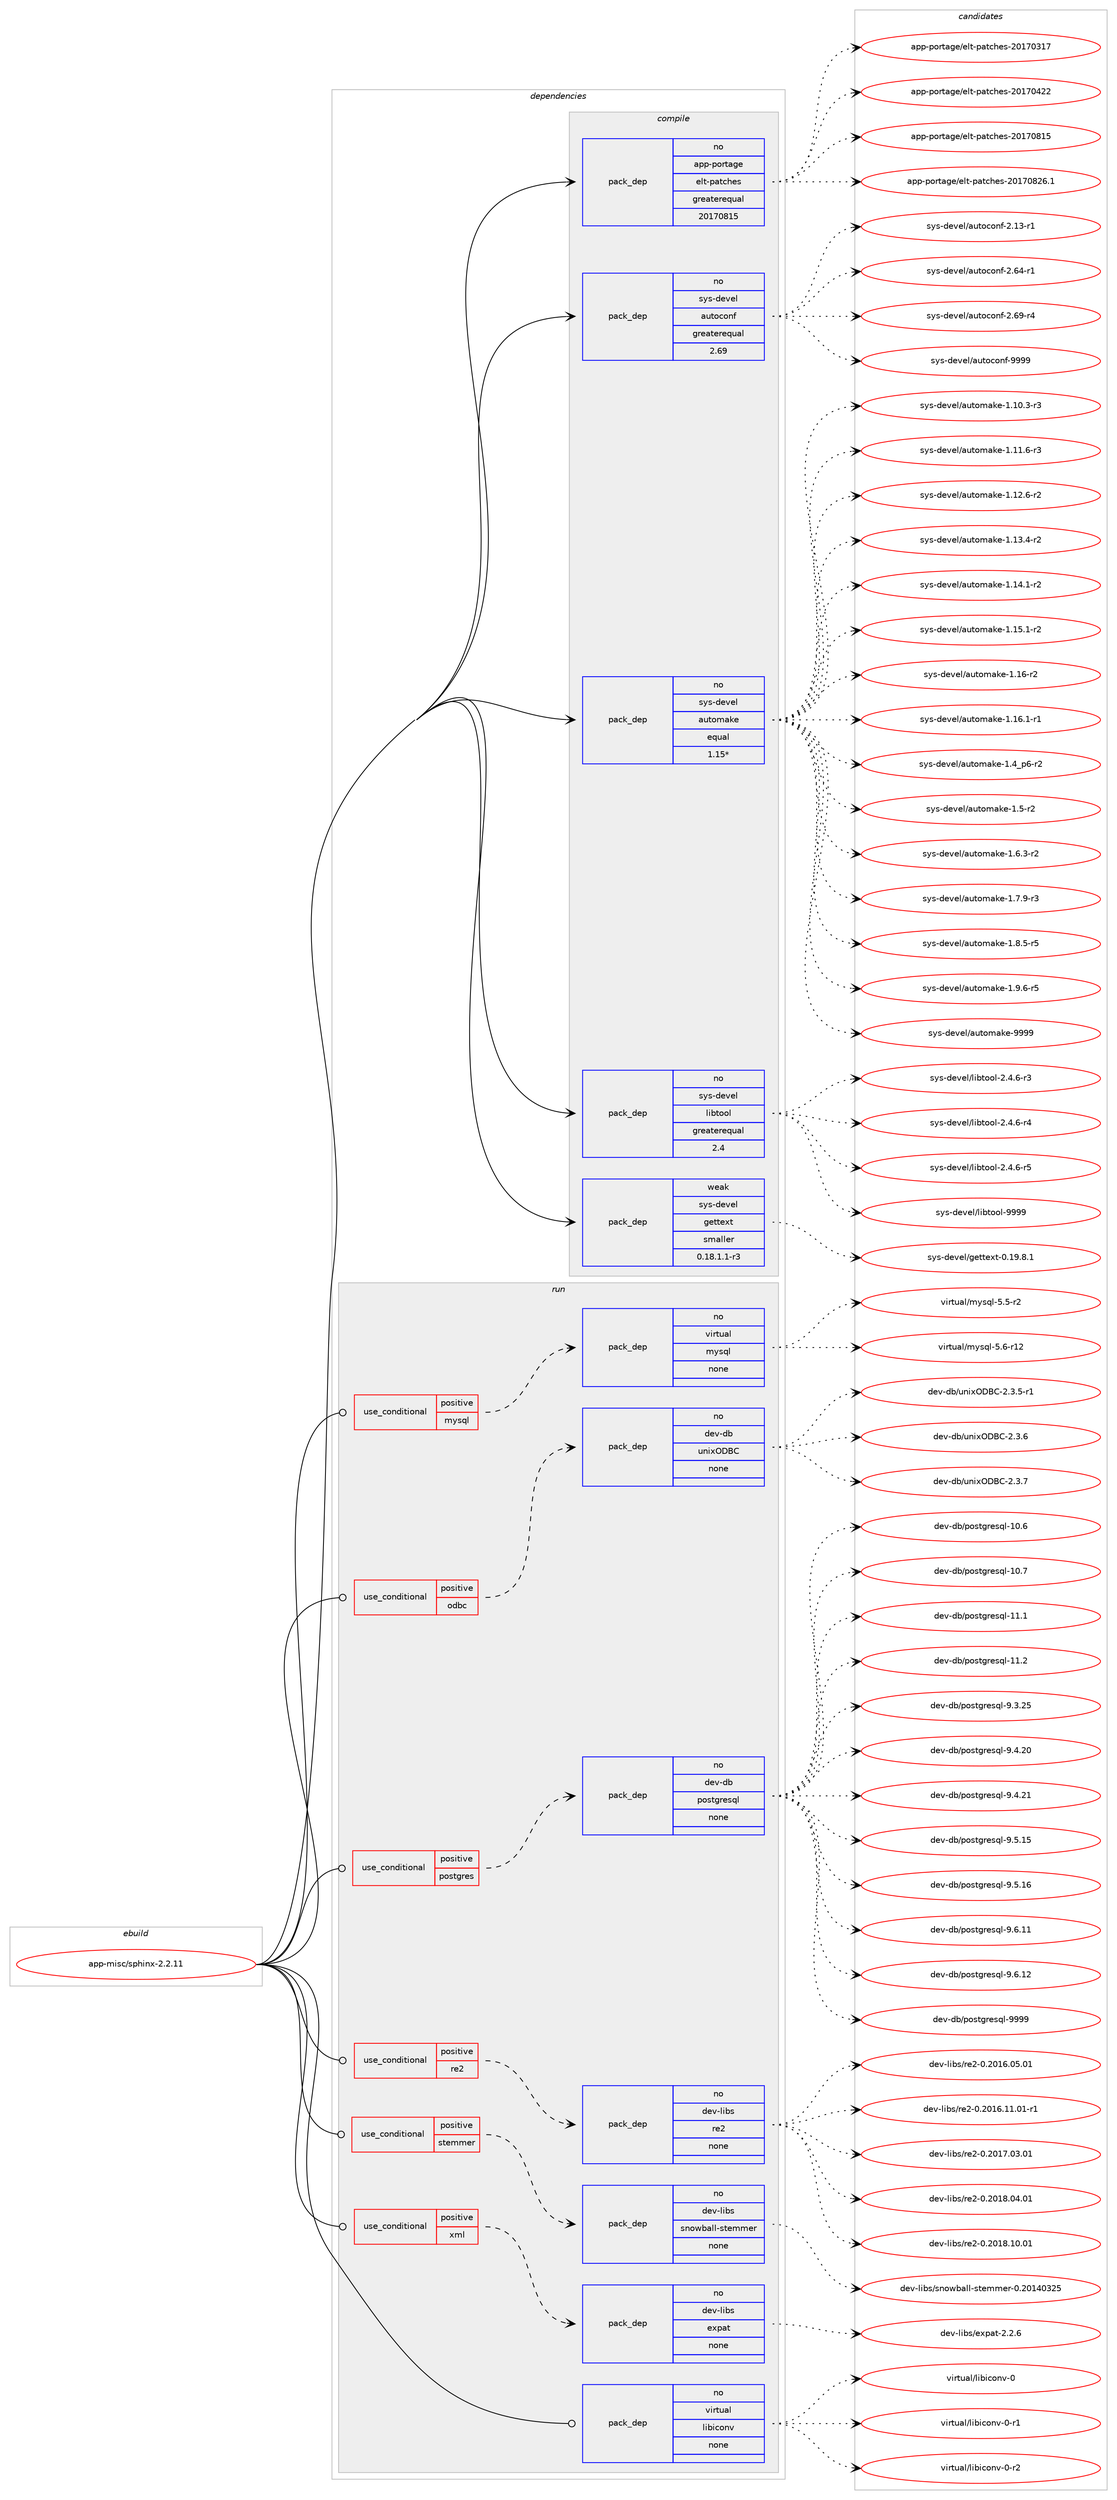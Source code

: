 digraph prolog {

# *************
# Graph options
# *************

newrank=true;
concentrate=true;
compound=true;
graph [rankdir=LR,fontname=Helvetica,fontsize=10,ranksep=1.5];#, ranksep=2.5, nodesep=0.2];
edge  [arrowhead=vee];
node  [fontname=Helvetica,fontsize=10];

# **********
# The ebuild
# **********

subgraph cluster_leftcol {
color=gray;
rank=same;
label=<<i>ebuild</i>>;
id [label="app-misc/sphinx-2.2.11", color=red, width=4, href="../app-misc/sphinx-2.2.11.svg"];
}

# ****************
# The dependencies
# ****************

subgraph cluster_midcol {
color=gray;
label=<<i>dependencies</i>>;
subgraph cluster_compile {
fillcolor="#eeeeee";
style=filled;
label=<<i>compile</i>>;
subgraph pack926888 {
dependency1300975 [label=<<TABLE BORDER="0" CELLBORDER="1" CELLSPACING="0" CELLPADDING="4" WIDTH="220"><TR><TD ROWSPAN="6" CELLPADDING="30">pack_dep</TD></TR><TR><TD WIDTH="110">no</TD></TR><TR><TD>app-portage</TD></TR><TR><TD>elt-patches</TD></TR><TR><TD>greaterequal</TD></TR><TR><TD>20170815</TD></TR></TABLE>>, shape=none, color=blue];
}
id:e -> dependency1300975:w [weight=20,style="solid",arrowhead="vee"];
subgraph pack926889 {
dependency1300976 [label=<<TABLE BORDER="0" CELLBORDER="1" CELLSPACING="0" CELLPADDING="4" WIDTH="220"><TR><TD ROWSPAN="6" CELLPADDING="30">pack_dep</TD></TR><TR><TD WIDTH="110">no</TD></TR><TR><TD>sys-devel</TD></TR><TR><TD>autoconf</TD></TR><TR><TD>greaterequal</TD></TR><TR><TD>2.69</TD></TR></TABLE>>, shape=none, color=blue];
}
id:e -> dependency1300976:w [weight=20,style="solid",arrowhead="vee"];
subgraph pack926890 {
dependency1300977 [label=<<TABLE BORDER="0" CELLBORDER="1" CELLSPACING="0" CELLPADDING="4" WIDTH="220"><TR><TD ROWSPAN="6" CELLPADDING="30">pack_dep</TD></TR><TR><TD WIDTH="110">no</TD></TR><TR><TD>sys-devel</TD></TR><TR><TD>automake</TD></TR><TR><TD>equal</TD></TR><TR><TD>1.15*</TD></TR></TABLE>>, shape=none, color=blue];
}
id:e -> dependency1300977:w [weight=20,style="solid",arrowhead="vee"];
subgraph pack926891 {
dependency1300978 [label=<<TABLE BORDER="0" CELLBORDER="1" CELLSPACING="0" CELLPADDING="4" WIDTH="220"><TR><TD ROWSPAN="6" CELLPADDING="30">pack_dep</TD></TR><TR><TD WIDTH="110">no</TD></TR><TR><TD>sys-devel</TD></TR><TR><TD>libtool</TD></TR><TR><TD>greaterequal</TD></TR><TR><TD>2.4</TD></TR></TABLE>>, shape=none, color=blue];
}
id:e -> dependency1300978:w [weight=20,style="solid",arrowhead="vee"];
subgraph pack926892 {
dependency1300979 [label=<<TABLE BORDER="0" CELLBORDER="1" CELLSPACING="0" CELLPADDING="4" WIDTH="220"><TR><TD ROWSPAN="6" CELLPADDING="30">pack_dep</TD></TR><TR><TD WIDTH="110">weak</TD></TR><TR><TD>sys-devel</TD></TR><TR><TD>gettext</TD></TR><TR><TD>smaller</TD></TR><TR><TD>0.18.1.1-r3</TD></TR></TABLE>>, shape=none, color=blue];
}
id:e -> dependency1300979:w [weight=20,style="solid",arrowhead="vee"];
}
subgraph cluster_compileandrun {
fillcolor="#eeeeee";
style=filled;
label=<<i>compile and run</i>>;
}
subgraph cluster_run {
fillcolor="#eeeeee";
style=filled;
label=<<i>run</i>>;
subgraph cond353835 {
dependency1300980 [label=<<TABLE BORDER="0" CELLBORDER="1" CELLSPACING="0" CELLPADDING="4"><TR><TD ROWSPAN="3" CELLPADDING="10">use_conditional</TD></TR><TR><TD>positive</TD></TR><TR><TD>mysql</TD></TR></TABLE>>, shape=none, color=red];
subgraph pack926893 {
dependency1300981 [label=<<TABLE BORDER="0" CELLBORDER="1" CELLSPACING="0" CELLPADDING="4" WIDTH="220"><TR><TD ROWSPAN="6" CELLPADDING="30">pack_dep</TD></TR><TR><TD WIDTH="110">no</TD></TR><TR><TD>virtual</TD></TR><TR><TD>mysql</TD></TR><TR><TD>none</TD></TR><TR><TD></TD></TR></TABLE>>, shape=none, color=blue];
}
dependency1300980:e -> dependency1300981:w [weight=20,style="dashed",arrowhead="vee"];
}
id:e -> dependency1300980:w [weight=20,style="solid",arrowhead="odot"];
subgraph cond353836 {
dependency1300982 [label=<<TABLE BORDER="0" CELLBORDER="1" CELLSPACING="0" CELLPADDING="4"><TR><TD ROWSPAN="3" CELLPADDING="10">use_conditional</TD></TR><TR><TD>positive</TD></TR><TR><TD>odbc</TD></TR></TABLE>>, shape=none, color=red];
subgraph pack926894 {
dependency1300983 [label=<<TABLE BORDER="0" CELLBORDER="1" CELLSPACING="0" CELLPADDING="4" WIDTH="220"><TR><TD ROWSPAN="6" CELLPADDING="30">pack_dep</TD></TR><TR><TD WIDTH="110">no</TD></TR><TR><TD>dev-db</TD></TR><TR><TD>unixODBC</TD></TR><TR><TD>none</TD></TR><TR><TD></TD></TR></TABLE>>, shape=none, color=blue];
}
dependency1300982:e -> dependency1300983:w [weight=20,style="dashed",arrowhead="vee"];
}
id:e -> dependency1300982:w [weight=20,style="solid",arrowhead="odot"];
subgraph cond353837 {
dependency1300984 [label=<<TABLE BORDER="0" CELLBORDER="1" CELLSPACING="0" CELLPADDING="4"><TR><TD ROWSPAN="3" CELLPADDING="10">use_conditional</TD></TR><TR><TD>positive</TD></TR><TR><TD>postgres</TD></TR></TABLE>>, shape=none, color=red];
subgraph pack926895 {
dependency1300985 [label=<<TABLE BORDER="0" CELLBORDER="1" CELLSPACING="0" CELLPADDING="4" WIDTH="220"><TR><TD ROWSPAN="6" CELLPADDING="30">pack_dep</TD></TR><TR><TD WIDTH="110">no</TD></TR><TR><TD>dev-db</TD></TR><TR><TD>postgresql</TD></TR><TR><TD>none</TD></TR><TR><TD></TD></TR></TABLE>>, shape=none, color=blue];
}
dependency1300984:e -> dependency1300985:w [weight=20,style="dashed",arrowhead="vee"];
}
id:e -> dependency1300984:w [weight=20,style="solid",arrowhead="odot"];
subgraph cond353838 {
dependency1300986 [label=<<TABLE BORDER="0" CELLBORDER="1" CELLSPACING="0" CELLPADDING="4"><TR><TD ROWSPAN="3" CELLPADDING="10">use_conditional</TD></TR><TR><TD>positive</TD></TR><TR><TD>re2</TD></TR></TABLE>>, shape=none, color=red];
subgraph pack926896 {
dependency1300987 [label=<<TABLE BORDER="0" CELLBORDER="1" CELLSPACING="0" CELLPADDING="4" WIDTH="220"><TR><TD ROWSPAN="6" CELLPADDING="30">pack_dep</TD></TR><TR><TD WIDTH="110">no</TD></TR><TR><TD>dev-libs</TD></TR><TR><TD>re2</TD></TR><TR><TD>none</TD></TR><TR><TD></TD></TR></TABLE>>, shape=none, color=blue];
}
dependency1300986:e -> dependency1300987:w [weight=20,style="dashed",arrowhead="vee"];
}
id:e -> dependency1300986:w [weight=20,style="solid",arrowhead="odot"];
subgraph cond353839 {
dependency1300988 [label=<<TABLE BORDER="0" CELLBORDER="1" CELLSPACING="0" CELLPADDING="4"><TR><TD ROWSPAN="3" CELLPADDING="10">use_conditional</TD></TR><TR><TD>positive</TD></TR><TR><TD>stemmer</TD></TR></TABLE>>, shape=none, color=red];
subgraph pack926897 {
dependency1300989 [label=<<TABLE BORDER="0" CELLBORDER="1" CELLSPACING="0" CELLPADDING="4" WIDTH="220"><TR><TD ROWSPAN="6" CELLPADDING="30">pack_dep</TD></TR><TR><TD WIDTH="110">no</TD></TR><TR><TD>dev-libs</TD></TR><TR><TD>snowball-stemmer</TD></TR><TR><TD>none</TD></TR><TR><TD></TD></TR></TABLE>>, shape=none, color=blue];
}
dependency1300988:e -> dependency1300989:w [weight=20,style="dashed",arrowhead="vee"];
}
id:e -> dependency1300988:w [weight=20,style="solid",arrowhead="odot"];
subgraph cond353840 {
dependency1300990 [label=<<TABLE BORDER="0" CELLBORDER="1" CELLSPACING="0" CELLPADDING="4"><TR><TD ROWSPAN="3" CELLPADDING="10">use_conditional</TD></TR><TR><TD>positive</TD></TR><TR><TD>xml</TD></TR></TABLE>>, shape=none, color=red];
subgraph pack926898 {
dependency1300991 [label=<<TABLE BORDER="0" CELLBORDER="1" CELLSPACING="0" CELLPADDING="4" WIDTH="220"><TR><TD ROWSPAN="6" CELLPADDING="30">pack_dep</TD></TR><TR><TD WIDTH="110">no</TD></TR><TR><TD>dev-libs</TD></TR><TR><TD>expat</TD></TR><TR><TD>none</TD></TR><TR><TD></TD></TR></TABLE>>, shape=none, color=blue];
}
dependency1300990:e -> dependency1300991:w [weight=20,style="dashed",arrowhead="vee"];
}
id:e -> dependency1300990:w [weight=20,style="solid",arrowhead="odot"];
subgraph pack926899 {
dependency1300992 [label=<<TABLE BORDER="0" CELLBORDER="1" CELLSPACING="0" CELLPADDING="4" WIDTH="220"><TR><TD ROWSPAN="6" CELLPADDING="30">pack_dep</TD></TR><TR><TD WIDTH="110">no</TD></TR><TR><TD>virtual</TD></TR><TR><TD>libiconv</TD></TR><TR><TD>none</TD></TR><TR><TD></TD></TR></TABLE>>, shape=none, color=blue];
}
id:e -> dependency1300992:w [weight=20,style="solid",arrowhead="odot"];
}
}

# **************
# The candidates
# **************

subgraph cluster_choices {
rank=same;
color=gray;
label=<<i>candidates</i>>;

subgraph choice926888 {
color=black;
nodesep=1;
choice97112112451121111141169710310147101108116451129711699104101115455048495548514955 [label="app-portage/elt-patches-20170317", color=red, width=4,href="../app-portage/elt-patches-20170317.svg"];
choice97112112451121111141169710310147101108116451129711699104101115455048495548525050 [label="app-portage/elt-patches-20170422", color=red, width=4,href="../app-portage/elt-patches-20170422.svg"];
choice97112112451121111141169710310147101108116451129711699104101115455048495548564953 [label="app-portage/elt-patches-20170815", color=red, width=4,href="../app-portage/elt-patches-20170815.svg"];
choice971121124511211111411697103101471011081164511297116991041011154550484955485650544649 [label="app-portage/elt-patches-20170826.1", color=red, width=4,href="../app-portage/elt-patches-20170826.1.svg"];
dependency1300975:e -> choice97112112451121111141169710310147101108116451129711699104101115455048495548514955:w [style=dotted,weight="100"];
dependency1300975:e -> choice97112112451121111141169710310147101108116451129711699104101115455048495548525050:w [style=dotted,weight="100"];
dependency1300975:e -> choice97112112451121111141169710310147101108116451129711699104101115455048495548564953:w [style=dotted,weight="100"];
dependency1300975:e -> choice971121124511211111411697103101471011081164511297116991041011154550484955485650544649:w [style=dotted,weight="100"];
}
subgraph choice926889 {
color=black;
nodesep=1;
choice1151211154510010111810110847971171161119911111010245504649514511449 [label="sys-devel/autoconf-2.13-r1", color=red, width=4,href="../sys-devel/autoconf-2.13-r1.svg"];
choice1151211154510010111810110847971171161119911111010245504654524511449 [label="sys-devel/autoconf-2.64-r1", color=red, width=4,href="../sys-devel/autoconf-2.64-r1.svg"];
choice1151211154510010111810110847971171161119911111010245504654574511452 [label="sys-devel/autoconf-2.69-r4", color=red, width=4,href="../sys-devel/autoconf-2.69-r4.svg"];
choice115121115451001011181011084797117116111991111101024557575757 [label="sys-devel/autoconf-9999", color=red, width=4,href="../sys-devel/autoconf-9999.svg"];
dependency1300976:e -> choice1151211154510010111810110847971171161119911111010245504649514511449:w [style=dotted,weight="100"];
dependency1300976:e -> choice1151211154510010111810110847971171161119911111010245504654524511449:w [style=dotted,weight="100"];
dependency1300976:e -> choice1151211154510010111810110847971171161119911111010245504654574511452:w [style=dotted,weight="100"];
dependency1300976:e -> choice115121115451001011181011084797117116111991111101024557575757:w [style=dotted,weight="100"];
}
subgraph choice926890 {
color=black;
nodesep=1;
choice11512111545100101118101108479711711611110997107101454946494846514511451 [label="sys-devel/automake-1.10.3-r3", color=red, width=4,href="../sys-devel/automake-1.10.3-r3.svg"];
choice11512111545100101118101108479711711611110997107101454946494946544511451 [label="sys-devel/automake-1.11.6-r3", color=red, width=4,href="../sys-devel/automake-1.11.6-r3.svg"];
choice11512111545100101118101108479711711611110997107101454946495046544511450 [label="sys-devel/automake-1.12.6-r2", color=red, width=4,href="../sys-devel/automake-1.12.6-r2.svg"];
choice11512111545100101118101108479711711611110997107101454946495146524511450 [label="sys-devel/automake-1.13.4-r2", color=red, width=4,href="../sys-devel/automake-1.13.4-r2.svg"];
choice11512111545100101118101108479711711611110997107101454946495246494511450 [label="sys-devel/automake-1.14.1-r2", color=red, width=4,href="../sys-devel/automake-1.14.1-r2.svg"];
choice11512111545100101118101108479711711611110997107101454946495346494511450 [label="sys-devel/automake-1.15.1-r2", color=red, width=4,href="../sys-devel/automake-1.15.1-r2.svg"];
choice1151211154510010111810110847971171161111099710710145494649544511450 [label="sys-devel/automake-1.16-r2", color=red, width=4,href="../sys-devel/automake-1.16-r2.svg"];
choice11512111545100101118101108479711711611110997107101454946495446494511449 [label="sys-devel/automake-1.16.1-r1", color=red, width=4,href="../sys-devel/automake-1.16.1-r1.svg"];
choice115121115451001011181011084797117116111109971071014549465295112544511450 [label="sys-devel/automake-1.4_p6-r2", color=red, width=4,href="../sys-devel/automake-1.4_p6-r2.svg"];
choice11512111545100101118101108479711711611110997107101454946534511450 [label="sys-devel/automake-1.5-r2", color=red, width=4,href="../sys-devel/automake-1.5-r2.svg"];
choice115121115451001011181011084797117116111109971071014549465446514511450 [label="sys-devel/automake-1.6.3-r2", color=red, width=4,href="../sys-devel/automake-1.6.3-r2.svg"];
choice115121115451001011181011084797117116111109971071014549465546574511451 [label="sys-devel/automake-1.7.9-r3", color=red, width=4,href="../sys-devel/automake-1.7.9-r3.svg"];
choice115121115451001011181011084797117116111109971071014549465646534511453 [label="sys-devel/automake-1.8.5-r5", color=red, width=4,href="../sys-devel/automake-1.8.5-r5.svg"];
choice115121115451001011181011084797117116111109971071014549465746544511453 [label="sys-devel/automake-1.9.6-r5", color=red, width=4,href="../sys-devel/automake-1.9.6-r5.svg"];
choice115121115451001011181011084797117116111109971071014557575757 [label="sys-devel/automake-9999", color=red, width=4,href="../sys-devel/automake-9999.svg"];
dependency1300977:e -> choice11512111545100101118101108479711711611110997107101454946494846514511451:w [style=dotted,weight="100"];
dependency1300977:e -> choice11512111545100101118101108479711711611110997107101454946494946544511451:w [style=dotted,weight="100"];
dependency1300977:e -> choice11512111545100101118101108479711711611110997107101454946495046544511450:w [style=dotted,weight="100"];
dependency1300977:e -> choice11512111545100101118101108479711711611110997107101454946495146524511450:w [style=dotted,weight="100"];
dependency1300977:e -> choice11512111545100101118101108479711711611110997107101454946495246494511450:w [style=dotted,weight="100"];
dependency1300977:e -> choice11512111545100101118101108479711711611110997107101454946495346494511450:w [style=dotted,weight="100"];
dependency1300977:e -> choice1151211154510010111810110847971171161111099710710145494649544511450:w [style=dotted,weight="100"];
dependency1300977:e -> choice11512111545100101118101108479711711611110997107101454946495446494511449:w [style=dotted,weight="100"];
dependency1300977:e -> choice115121115451001011181011084797117116111109971071014549465295112544511450:w [style=dotted,weight="100"];
dependency1300977:e -> choice11512111545100101118101108479711711611110997107101454946534511450:w [style=dotted,weight="100"];
dependency1300977:e -> choice115121115451001011181011084797117116111109971071014549465446514511450:w [style=dotted,weight="100"];
dependency1300977:e -> choice115121115451001011181011084797117116111109971071014549465546574511451:w [style=dotted,weight="100"];
dependency1300977:e -> choice115121115451001011181011084797117116111109971071014549465646534511453:w [style=dotted,weight="100"];
dependency1300977:e -> choice115121115451001011181011084797117116111109971071014549465746544511453:w [style=dotted,weight="100"];
dependency1300977:e -> choice115121115451001011181011084797117116111109971071014557575757:w [style=dotted,weight="100"];
}
subgraph choice926891 {
color=black;
nodesep=1;
choice1151211154510010111810110847108105981161111111084550465246544511451 [label="sys-devel/libtool-2.4.6-r3", color=red, width=4,href="../sys-devel/libtool-2.4.6-r3.svg"];
choice1151211154510010111810110847108105981161111111084550465246544511452 [label="sys-devel/libtool-2.4.6-r4", color=red, width=4,href="../sys-devel/libtool-2.4.6-r4.svg"];
choice1151211154510010111810110847108105981161111111084550465246544511453 [label="sys-devel/libtool-2.4.6-r5", color=red, width=4,href="../sys-devel/libtool-2.4.6-r5.svg"];
choice1151211154510010111810110847108105981161111111084557575757 [label="sys-devel/libtool-9999", color=red, width=4,href="../sys-devel/libtool-9999.svg"];
dependency1300978:e -> choice1151211154510010111810110847108105981161111111084550465246544511451:w [style=dotted,weight="100"];
dependency1300978:e -> choice1151211154510010111810110847108105981161111111084550465246544511452:w [style=dotted,weight="100"];
dependency1300978:e -> choice1151211154510010111810110847108105981161111111084550465246544511453:w [style=dotted,weight="100"];
dependency1300978:e -> choice1151211154510010111810110847108105981161111111084557575757:w [style=dotted,weight="100"];
}
subgraph choice926892 {
color=black;
nodesep=1;
choice1151211154510010111810110847103101116116101120116454846495746564649 [label="sys-devel/gettext-0.19.8.1", color=red, width=4,href="../sys-devel/gettext-0.19.8.1.svg"];
dependency1300979:e -> choice1151211154510010111810110847103101116116101120116454846495746564649:w [style=dotted,weight="100"];
}
subgraph choice926893 {
color=black;
nodesep=1;
choice1181051141161179710847109121115113108455346534511450 [label="virtual/mysql-5.5-r2", color=red, width=4,href="../virtual/mysql-5.5-r2.svg"];
choice118105114116117971084710912111511310845534654451144950 [label="virtual/mysql-5.6-r12", color=red, width=4,href="../virtual/mysql-5.6-r12.svg"];
dependency1300981:e -> choice1181051141161179710847109121115113108455346534511450:w [style=dotted,weight="100"];
dependency1300981:e -> choice118105114116117971084710912111511310845534654451144950:w [style=dotted,weight="100"];
}
subgraph choice926894 {
color=black;
nodesep=1;
choice100101118451009847117110105120796866674550465146534511449 [label="dev-db/unixODBC-2.3.5-r1", color=red, width=4,href="../dev-db/unixODBC-2.3.5-r1.svg"];
choice10010111845100984711711010512079686667455046514654 [label="dev-db/unixODBC-2.3.6", color=red, width=4,href="../dev-db/unixODBC-2.3.6.svg"];
choice10010111845100984711711010512079686667455046514655 [label="dev-db/unixODBC-2.3.7", color=red, width=4,href="../dev-db/unixODBC-2.3.7.svg"];
dependency1300983:e -> choice100101118451009847117110105120796866674550465146534511449:w [style=dotted,weight="100"];
dependency1300983:e -> choice10010111845100984711711010512079686667455046514654:w [style=dotted,weight="100"];
dependency1300983:e -> choice10010111845100984711711010512079686667455046514655:w [style=dotted,weight="100"];
}
subgraph choice926895 {
color=black;
nodesep=1;
choice1001011184510098471121111151161031141011151131084549484654 [label="dev-db/postgresql-10.6", color=red, width=4,href="../dev-db/postgresql-10.6.svg"];
choice1001011184510098471121111151161031141011151131084549484655 [label="dev-db/postgresql-10.7", color=red, width=4,href="../dev-db/postgresql-10.7.svg"];
choice1001011184510098471121111151161031141011151131084549494649 [label="dev-db/postgresql-11.1", color=red, width=4,href="../dev-db/postgresql-11.1.svg"];
choice1001011184510098471121111151161031141011151131084549494650 [label="dev-db/postgresql-11.2", color=red, width=4,href="../dev-db/postgresql-11.2.svg"];
choice10010111845100984711211111511610311410111511310845574651465053 [label="dev-db/postgresql-9.3.25", color=red, width=4,href="../dev-db/postgresql-9.3.25.svg"];
choice10010111845100984711211111511610311410111511310845574652465048 [label="dev-db/postgresql-9.4.20", color=red, width=4,href="../dev-db/postgresql-9.4.20.svg"];
choice10010111845100984711211111511610311410111511310845574652465049 [label="dev-db/postgresql-9.4.21", color=red, width=4,href="../dev-db/postgresql-9.4.21.svg"];
choice10010111845100984711211111511610311410111511310845574653464953 [label="dev-db/postgresql-9.5.15", color=red, width=4,href="../dev-db/postgresql-9.5.15.svg"];
choice10010111845100984711211111511610311410111511310845574653464954 [label="dev-db/postgresql-9.5.16", color=red, width=4,href="../dev-db/postgresql-9.5.16.svg"];
choice10010111845100984711211111511610311410111511310845574654464949 [label="dev-db/postgresql-9.6.11", color=red, width=4,href="../dev-db/postgresql-9.6.11.svg"];
choice10010111845100984711211111511610311410111511310845574654464950 [label="dev-db/postgresql-9.6.12", color=red, width=4,href="../dev-db/postgresql-9.6.12.svg"];
choice1001011184510098471121111151161031141011151131084557575757 [label="dev-db/postgresql-9999", color=red, width=4,href="../dev-db/postgresql-9999.svg"];
dependency1300985:e -> choice1001011184510098471121111151161031141011151131084549484654:w [style=dotted,weight="100"];
dependency1300985:e -> choice1001011184510098471121111151161031141011151131084549484655:w [style=dotted,weight="100"];
dependency1300985:e -> choice1001011184510098471121111151161031141011151131084549494649:w [style=dotted,weight="100"];
dependency1300985:e -> choice1001011184510098471121111151161031141011151131084549494650:w [style=dotted,weight="100"];
dependency1300985:e -> choice10010111845100984711211111511610311410111511310845574651465053:w [style=dotted,weight="100"];
dependency1300985:e -> choice10010111845100984711211111511610311410111511310845574652465048:w [style=dotted,weight="100"];
dependency1300985:e -> choice10010111845100984711211111511610311410111511310845574652465049:w [style=dotted,weight="100"];
dependency1300985:e -> choice10010111845100984711211111511610311410111511310845574653464953:w [style=dotted,weight="100"];
dependency1300985:e -> choice10010111845100984711211111511610311410111511310845574653464954:w [style=dotted,weight="100"];
dependency1300985:e -> choice10010111845100984711211111511610311410111511310845574654464949:w [style=dotted,weight="100"];
dependency1300985:e -> choice10010111845100984711211111511610311410111511310845574654464950:w [style=dotted,weight="100"];
dependency1300985:e -> choice1001011184510098471121111151161031141011151131084557575757:w [style=dotted,weight="100"];
}
subgraph choice926896 {
color=black;
nodesep=1;
choice1001011184510810598115471141015045484650484954464853464849 [label="dev-libs/re2-0.2016.05.01", color=red, width=4,href="../dev-libs/re2-0.2016.05.01.svg"];
choice10010111845108105981154711410150454846504849544649494648494511449 [label="dev-libs/re2-0.2016.11.01-r1", color=red, width=4,href="../dev-libs/re2-0.2016.11.01-r1.svg"];
choice1001011184510810598115471141015045484650484955464851464849 [label="dev-libs/re2-0.2017.03.01", color=red, width=4,href="../dev-libs/re2-0.2017.03.01.svg"];
choice1001011184510810598115471141015045484650484956464852464849 [label="dev-libs/re2-0.2018.04.01", color=red, width=4,href="../dev-libs/re2-0.2018.04.01.svg"];
choice1001011184510810598115471141015045484650484956464948464849 [label="dev-libs/re2-0.2018.10.01", color=red, width=4,href="../dev-libs/re2-0.2018.10.01.svg"];
dependency1300987:e -> choice1001011184510810598115471141015045484650484954464853464849:w [style=dotted,weight="100"];
dependency1300987:e -> choice10010111845108105981154711410150454846504849544649494648494511449:w [style=dotted,weight="100"];
dependency1300987:e -> choice1001011184510810598115471141015045484650484955464851464849:w [style=dotted,weight="100"];
dependency1300987:e -> choice1001011184510810598115471141015045484650484956464852464849:w [style=dotted,weight="100"];
dependency1300987:e -> choice1001011184510810598115471141015045484650484956464948464849:w [style=dotted,weight="100"];
}
subgraph choice926897 {
color=black;
nodesep=1;
choice1001011184510810598115471151101111199897108108451151161011091091011144548465048495248515053 [label="dev-libs/snowball-stemmer-0.20140325", color=red, width=4,href="../dev-libs/snowball-stemmer-0.20140325.svg"];
dependency1300989:e -> choice1001011184510810598115471151101111199897108108451151161011091091011144548465048495248515053:w [style=dotted,weight="100"];
}
subgraph choice926898 {
color=black;
nodesep=1;
choice10010111845108105981154710112011297116455046504654 [label="dev-libs/expat-2.2.6", color=red, width=4,href="../dev-libs/expat-2.2.6.svg"];
dependency1300991:e -> choice10010111845108105981154710112011297116455046504654:w [style=dotted,weight="100"];
}
subgraph choice926899 {
color=black;
nodesep=1;
choice118105114116117971084710810598105991111101184548 [label="virtual/libiconv-0", color=red, width=4,href="../virtual/libiconv-0.svg"];
choice1181051141161179710847108105981059911111011845484511449 [label="virtual/libiconv-0-r1", color=red, width=4,href="../virtual/libiconv-0-r1.svg"];
choice1181051141161179710847108105981059911111011845484511450 [label="virtual/libiconv-0-r2", color=red, width=4,href="../virtual/libiconv-0-r2.svg"];
dependency1300992:e -> choice118105114116117971084710810598105991111101184548:w [style=dotted,weight="100"];
dependency1300992:e -> choice1181051141161179710847108105981059911111011845484511449:w [style=dotted,weight="100"];
dependency1300992:e -> choice1181051141161179710847108105981059911111011845484511450:w [style=dotted,weight="100"];
}
}

}
